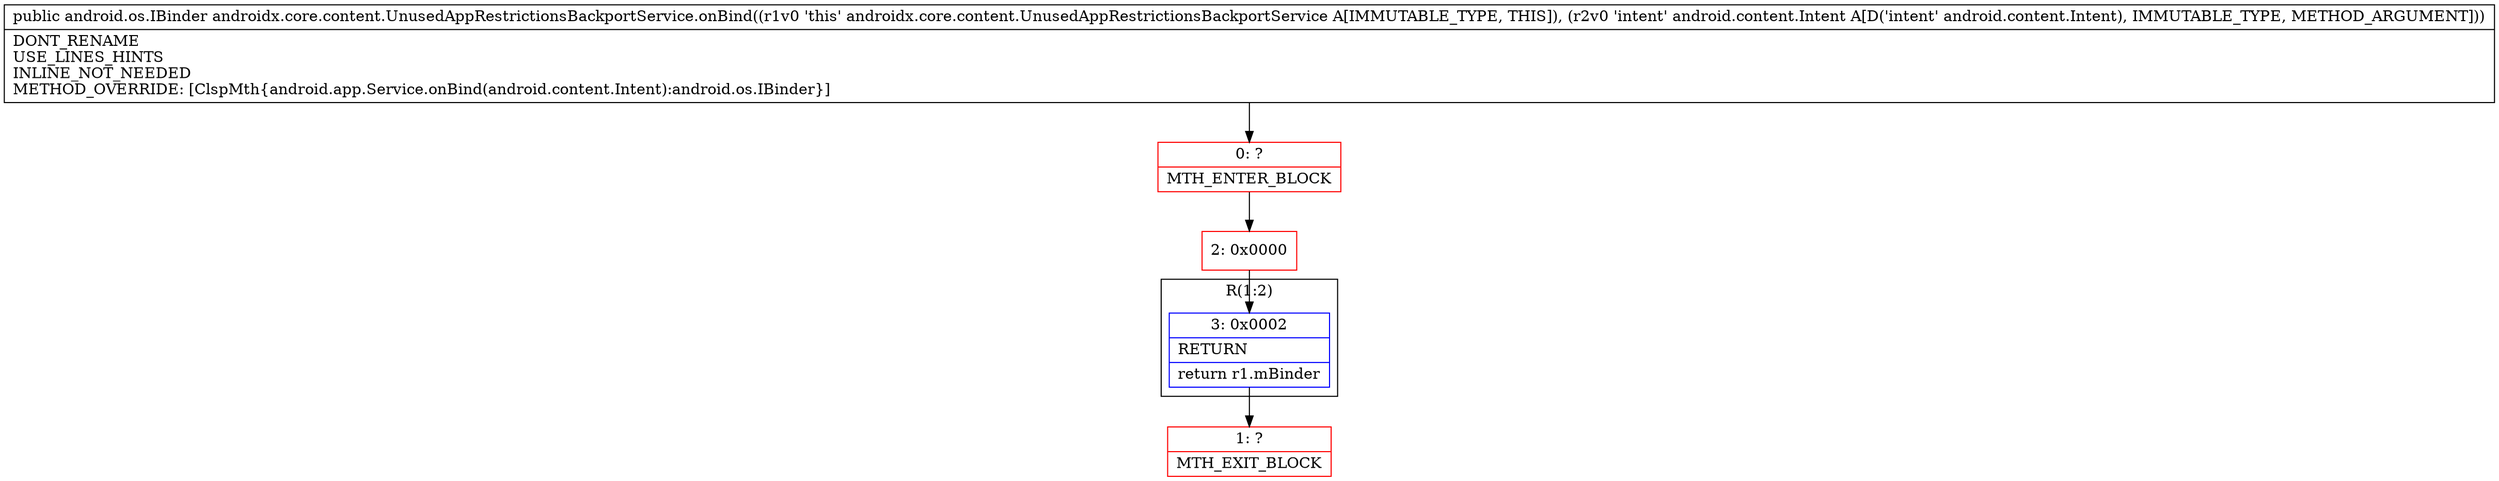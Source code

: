 digraph "CFG forandroidx.core.content.UnusedAppRestrictionsBackportService.onBind(Landroid\/content\/Intent;)Landroid\/os\/IBinder;" {
subgraph cluster_Region_1848878807 {
label = "R(1:2)";
node [shape=record,color=blue];
Node_3 [shape=record,label="{3\:\ 0x0002|RETURN\l|return r1.mBinder\l}"];
}
Node_0 [shape=record,color=red,label="{0\:\ ?|MTH_ENTER_BLOCK\l}"];
Node_2 [shape=record,color=red,label="{2\:\ 0x0000}"];
Node_1 [shape=record,color=red,label="{1\:\ ?|MTH_EXIT_BLOCK\l}"];
MethodNode[shape=record,label="{public android.os.IBinder androidx.core.content.UnusedAppRestrictionsBackportService.onBind((r1v0 'this' androidx.core.content.UnusedAppRestrictionsBackportService A[IMMUTABLE_TYPE, THIS]), (r2v0 'intent' android.content.Intent A[D('intent' android.content.Intent), IMMUTABLE_TYPE, METHOD_ARGUMENT]))  | DONT_RENAME\lUSE_LINES_HINTS\lINLINE_NOT_NEEDED\lMETHOD_OVERRIDE: [ClspMth\{android.app.Service.onBind(android.content.Intent):android.os.IBinder\}]\l}"];
MethodNode -> Node_0;Node_3 -> Node_1;
Node_0 -> Node_2;
Node_2 -> Node_3;
}

